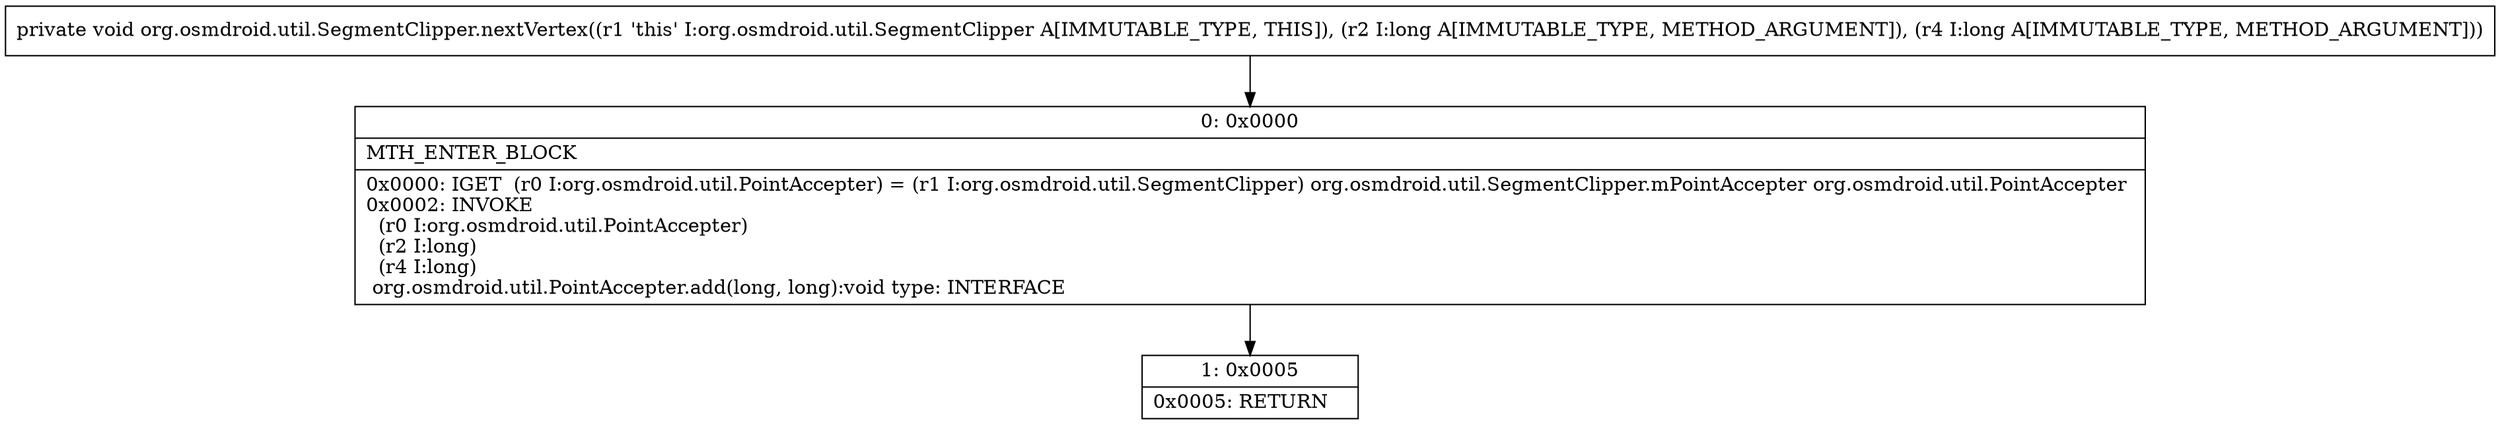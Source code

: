 digraph "CFG fororg.osmdroid.util.SegmentClipper.nextVertex(JJ)V" {
Node_0 [shape=record,label="{0\:\ 0x0000|MTH_ENTER_BLOCK\l|0x0000: IGET  (r0 I:org.osmdroid.util.PointAccepter) = (r1 I:org.osmdroid.util.SegmentClipper) org.osmdroid.util.SegmentClipper.mPointAccepter org.osmdroid.util.PointAccepter \l0x0002: INVOKE  \l  (r0 I:org.osmdroid.util.PointAccepter)\l  (r2 I:long)\l  (r4 I:long)\l org.osmdroid.util.PointAccepter.add(long, long):void type: INTERFACE \l}"];
Node_1 [shape=record,label="{1\:\ 0x0005|0x0005: RETURN   \l}"];
MethodNode[shape=record,label="{private void org.osmdroid.util.SegmentClipper.nextVertex((r1 'this' I:org.osmdroid.util.SegmentClipper A[IMMUTABLE_TYPE, THIS]), (r2 I:long A[IMMUTABLE_TYPE, METHOD_ARGUMENT]), (r4 I:long A[IMMUTABLE_TYPE, METHOD_ARGUMENT])) }"];
MethodNode -> Node_0;
Node_0 -> Node_1;
}

